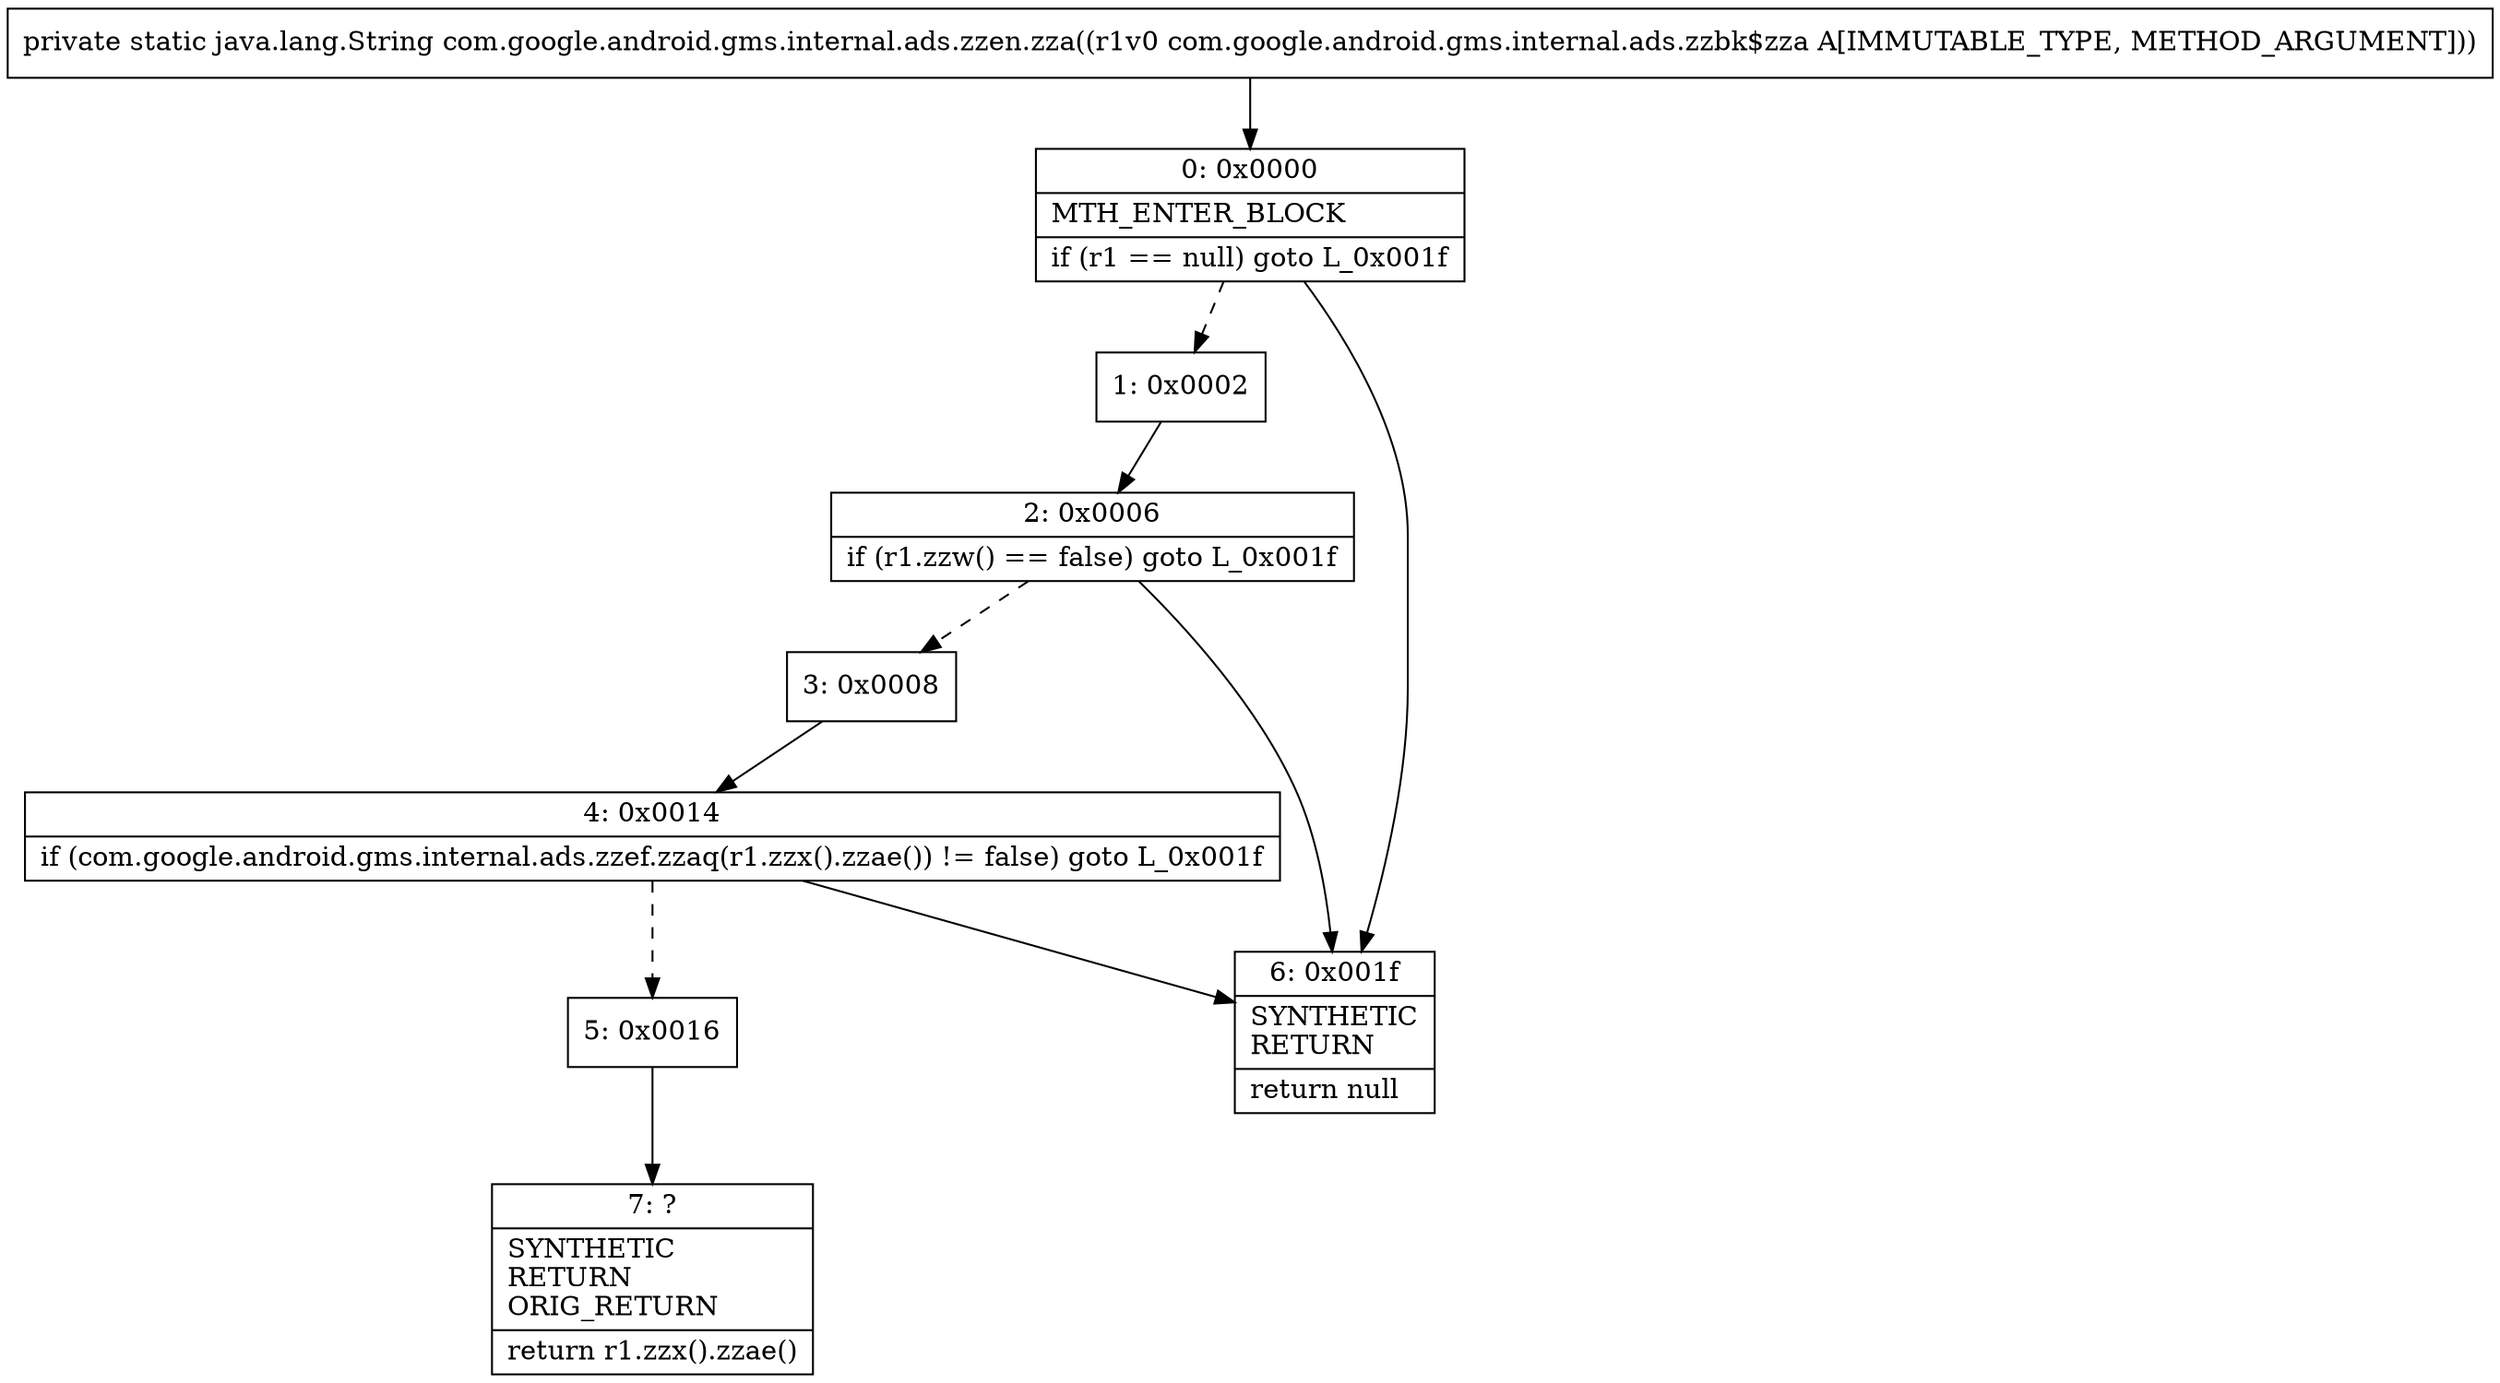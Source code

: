 digraph "CFG forcom.google.android.gms.internal.ads.zzen.zza(Lcom\/google\/android\/gms\/internal\/ads\/zzbk$zza;)Ljava\/lang\/String;" {
Node_0 [shape=record,label="{0\:\ 0x0000|MTH_ENTER_BLOCK\l|if (r1 == null) goto L_0x001f\l}"];
Node_1 [shape=record,label="{1\:\ 0x0002}"];
Node_2 [shape=record,label="{2\:\ 0x0006|if (r1.zzw() == false) goto L_0x001f\l}"];
Node_3 [shape=record,label="{3\:\ 0x0008}"];
Node_4 [shape=record,label="{4\:\ 0x0014|if (com.google.android.gms.internal.ads.zzef.zzaq(r1.zzx().zzae()) != false) goto L_0x001f\l}"];
Node_5 [shape=record,label="{5\:\ 0x0016}"];
Node_6 [shape=record,label="{6\:\ 0x001f|SYNTHETIC\lRETURN\l|return null\l}"];
Node_7 [shape=record,label="{7\:\ ?|SYNTHETIC\lRETURN\lORIG_RETURN\l|return r1.zzx().zzae()\l}"];
MethodNode[shape=record,label="{private static java.lang.String com.google.android.gms.internal.ads.zzen.zza((r1v0 com.google.android.gms.internal.ads.zzbk$zza A[IMMUTABLE_TYPE, METHOD_ARGUMENT])) }"];
MethodNode -> Node_0;
Node_0 -> Node_1[style=dashed];
Node_0 -> Node_6;
Node_1 -> Node_2;
Node_2 -> Node_3[style=dashed];
Node_2 -> Node_6;
Node_3 -> Node_4;
Node_4 -> Node_5[style=dashed];
Node_4 -> Node_6;
Node_5 -> Node_7;
}


